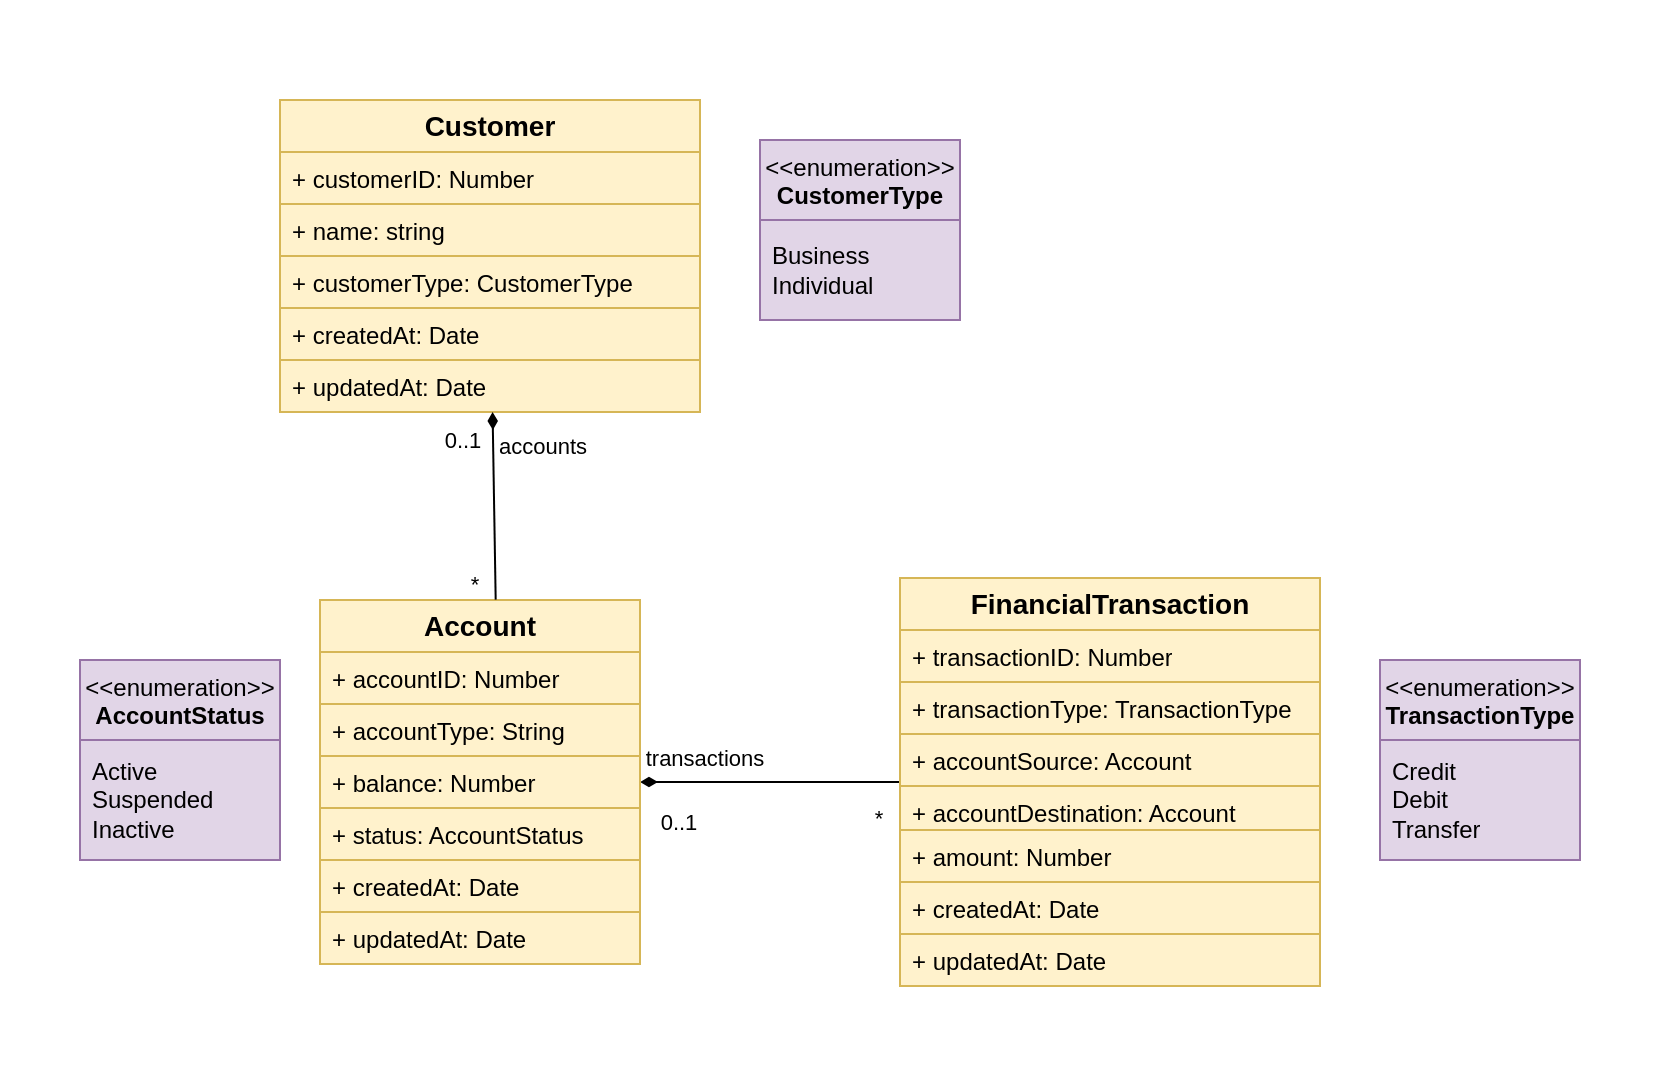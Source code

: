 <mxfile version="24.4.8" type="device">
  <diagram id="IxwTBBVQ0J26kDZkjqDD" name="custom-impl">
    <mxGraphModel dx="1163" dy="598" grid="1" gridSize="10" guides="1" tooltips="1" connect="1" arrows="1" fold="1" page="1" pageScale="1" pageWidth="1169" pageHeight="827" math="0" shadow="0">
      <root>
        <mxCell id="0" />
        <mxCell id="1" parent="0" />
        <mxCell id="fgsNIFmgVS2cKj3G5Hwi-38" value="" style="rounded=1;whiteSpace=wrap;html=1;fillColor=default;strokeColor=none;" parent="1" vertex="1">
          <mxGeometry x="10" y="10" width="830" height="540" as="geometry" />
        </mxCell>
        <mxCell id="fgsNIFmgVS2cKj3G5Hwi-4" value="Customer" style="swimlane;fontStyle=1;childLayout=stackLayout;horizontal=1;startSize=26;fillColor=#fff2cc;horizontalStack=0;resizeParent=1;resizeParentMax=0;resizeLast=0;collapsible=1;marginBottom=0;whiteSpace=wrap;html=1;strokeColor=#d6b656;fontSize=14;" parent="1" vertex="1">
          <mxGeometry x="150" y="60" width="210" height="156" as="geometry" />
        </mxCell>
        <mxCell id="fgsNIFmgVS2cKj3G5Hwi-5" value="+ customerID: Number" style="text;strokeColor=#d6b656;fillColor=#fff2cc;align=left;verticalAlign=top;spacingLeft=4;spacingRight=4;overflow=hidden;rotatable=0;points=[[0,0.5],[1,0.5]];portConstraint=eastwest;whiteSpace=wrap;html=1;" parent="fgsNIFmgVS2cKj3G5Hwi-4" vertex="1">
          <mxGeometry y="26" width="210" height="26" as="geometry" />
        </mxCell>
        <mxCell id="fgsNIFmgVS2cKj3G5Hwi-6" value="+ name: string" style="text;strokeColor=#d6b656;fillColor=#fff2cc;align=left;verticalAlign=top;spacingLeft=4;spacingRight=4;overflow=hidden;rotatable=0;points=[[0,0.5],[1,0.5]];portConstraint=eastwest;whiteSpace=wrap;html=1;" parent="fgsNIFmgVS2cKj3G5Hwi-4" vertex="1">
          <mxGeometry y="52" width="210" height="26" as="geometry" />
        </mxCell>
        <mxCell id="1JP31DHc4i8i_KxSjtHE-9" value="+ customerType: CustomerType" style="text;strokeColor=#d6b656;fillColor=#fff2cc;align=left;verticalAlign=top;spacingLeft=4;spacingRight=4;overflow=hidden;rotatable=0;points=[[0,0.5],[1,0.5]];portConstraint=eastwest;whiteSpace=wrap;html=1;" parent="fgsNIFmgVS2cKj3G5Hwi-4" vertex="1">
          <mxGeometry y="78" width="210" height="26" as="geometry" />
        </mxCell>
        <mxCell id="1JP31DHc4i8i_KxSjtHE-10" value="+ createdAt: Date" style="text;strokeColor=#d6b656;fillColor=#fff2cc;align=left;verticalAlign=top;spacingLeft=4;spacingRight=4;overflow=hidden;rotatable=0;points=[[0,0.5],[1,0.5]];portConstraint=eastwest;whiteSpace=wrap;html=1;" parent="fgsNIFmgVS2cKj3G5Hwi-4" vertex="1">
          <mxGeometry y="104" width="210" height="26" as="geometry" />
        </mxCell>
        <mxCell id="fgsNIFmgVS2cKj3G5Hwi-7" value="+ updatedAt: Date" style="text;strokeColor=#d6b656;fillColor=#fff2cc;align=left;verticalAlign=top;spacingLeft=4;spacingRight=4;overflow=hidden;rotatable=0;points=[[0,0.5],[1,0.5]];portConstraint=eastwest;whiteSpace=wrap;html=1;" parent="fgsNIFmgVS2cKj3G5Hwi-4" vertex="1">
          <mxGeometry y="130" width="210" height="26" as="geometry" />
        </mxCell>
        <mxCell id="fgsNIFmgVS2cKj3G5Hwi-23" style="edgeStyle=orthogonalEdgeStyle;rounded=0;orthogonalLoop=1;jettySize=auto;html=1;endArrow=none;endFill=0;startArrow=diamondThin;startFill=1;" parent="1" source="fgsNIFmgVS2cKj3G5Hwi-8" target="fgsNIFmgVS2cKj3G5Hwi-12" edge="1">
          <mxGeometry relative="1" as="geometry" />
        </mxCell>
        <mxCell id="fgsNIFmgVS2cKj3G5Hwi-30" value="0..1" style="edgeLabel;html=1;align=center;verticalAlign=middle;resizable=0;points=[];" parent="fgsNIFmgVS2cKj3G5Hwi-23" vertex="1" connectable="0">
          <mxGeometry x="-0.706" y="-1" relative="1" as="geometry">
            <mxPoint y="19" as="offset" />
          </mxGeometry>
        </mxCell>
        <mxCell id="fgsNIFmgVS2cKj3G5Hwi-31" value="*" style="edgeLabel;html=1;align=center;verticalAlign=middle;resizable=0;points=[];" parent="fgsNIFmgVS2cKj3G5Hwi-23" vertex="1" connectable="0">
          <mxGeometry x="0.778" y="1" relative="1" as="geometry">
            <mxPoint x="3" y="19" as="offset" />
          </mxGeometry>
        </mxCell>
        <mxCell id="fgsNIFmgVS2cKj3G5Hwi-33" value="transactions" style="edgeLabel;html=1;align=center;verticalAlign=middle;resizable=0;points=[];" parent="fgsNIFmgVS2cKj3G5Hwi-23" vertex="1" connectable="0">
          <mxGeometry x="-0.672" y="2" relative="1" as="geometry">
            <mxPoint x="10" y="-10" as="offset" />
          </mxGeometry>
        </mxCell>
        <mxCell id="fgsNIFmgVS2cKj3G5Hwi-8" value="Account" style="swimlane;fontStyle=1;childLayout=stackLayout;horizontal=1;startSize=26;fillColor=#fff2cc;horizontalStack=0;resizeParent=1;resizeParentMax=0;resizeLast=0;collapsible=1;marginBottom=0;whiteSpace=wrap;html=1;strokeColor=#d6b656;fontSize=14;" parent="1" vertex="1">
          <mxGeometry x="170" y="310" width="160" height="182" as="geometry" />
        </mxCell>
        <mxCell id="fgsNIFmgVS2cKj3G5Hwi-9" value="+ accountID: Number" style="text;strokeColor=#d6b656;fillColor=#fff2cc;align=left;verticalAlign=top;spacingLeft=4;spacingRight=4;overflow=hidden;rotatable=0;points=[[0,0.5],[1,0.5]];portConstraint=eastwest;whiteSpace=wrap;html=1;" parent="fgsNIFmgVS2cKj3G5Hwi-8" vertex="1">
          <mxGeometry y="26" width="160" height="26" as="geometry" />
        </mxCell>
        <mxCell id="fgsNIFmgVS2cKj3G5Hwi-10" value="+ accountType: String" style="text;strokeColor=#d6b656;fillColor=#fff2cc;align=left;verticalAlign=top;spacingLeft=4;spacingRight=4;overflow=hidden;rotatable=0;points=[[0,0.5],[1,0.5]];portConstraint=eastwest;whiteSpace=wrap;html=1;" parent="fgsNIFmgVS2cKj3G5Hwi-8" vertex="1">
          <mxGeometry y="52" width="160" height="26" as="geometry" />
        </mxCell>
        <mxCell id="fgsNIFmgVS2cKj3G5Hwi-34" value="+ balance: Number" style="text;strokeColor=#d6b656;fillColor=#fff2cc;align=left;verticalAlign=top;spacingLeft=4;spacingRight=4;overflow=hidden;rotatable=0;points=[[0,0.5],[1,0.5]];portConstraint=eastwest;whiteSpace=wrap;html=1;" parent="fgsNIFmgVS2cKj3G5Hwi-8" vertex="1">
          <mxGeometry y="78" width="160" height="26" as="geometry" />
        </mxCell>
        <mxCell id="fgsNIFmgVS2cKj3G5Hwi-11" value="+ status: AccountStatus" style="text;strokeColor=#d6b656;fillColor=#fff2cc;align=left;verticalAlign=top;spacingLeft=4;spacingRight=4;overflow=hidden;rotatable=0;points=[[0,0.5],[1,0.5]];portConstraint=eastwest;whiteSpace=wrap;html=1;" parent="fgsNIFmgVS2cKj3G5Hwi-8" vertex="1">
          <mxGeometry y="104" width="160" height="26" as="geometry" />
        </mxCell>
        <mxCell id="1JP31DHc4i8i_KxSjtHE-8" value="+ createdAt: Date" style="text;strokeColor=#d6b656;fillColor=#fff2cc;align=left;verticalAlign=top;spacingLeft=4;spacingRight=4;overflow=hidden;rotatable=0;points=[[0,0.5],[1,0.5]];portConstraint=eastwest;whiteSpace=wrap;html=1;" parent="fgsNIFmgVS2cKj3G5Hwi-8" vertex="1">
          <mxGeometry y="130" width="160" height="26" as="geometry" />
        </mxCell>
        <mxCell id="1JP31DHc4i8i_KxSjtHE-1" value="+ updatedAt: Date" style="text;strokeColor=#d6b656;fillColor=#fff2cc;align=left;verticalAlign=top;spacingLeft=4;spacingRight=4;overflow=hidden;rotatable=0;points=[[0,0.5],[1,0.5]];portConstraint=eastwest;whiteSpace=wrap;html=1;" parent="fgsNIFmgVS2cKj3G5Hwi-8" vertex="1">
          <mxGeometry y="156" width="160" height="26" as="geometry" />
        </mxCell>
        <mxCell id="fgsNIFmgVS2cKj3G5Hwi-12" value="FinancialTransaction" style="swimlane;fontStyle=1;childLayout=stackLayout;horizontal=1;startSize=26;fillColor=#fff2cc;horizontalStack=0;resizeParent=1;resizeParentMax=0;resizeLast=0;collapsible=1;marginBottom=0;whiteSpace=wrap;html=1;strokeColor=#d6b656;fontSize=14;" parent="1" vertex="1">
          <mxGeometry x="460" y="299" width="210" height="204" as="geometry" />
        </mxCell>
        <mxCell id="fgsNIFmgVS2cKj3G5Hwi-13" value="+ transactionID: Number" style="text;strokeColor=#d6b656;fillColor=#fff2cc;align=left;verticalAlign=top;spacingLeft=4;spacingRight=4;overflow=hidden;rotatable=0;points=[[0,0.5],[1,0.5]];portConstraint=eastwest;whiteSpace=wrap;html=1;" parent="fgsNIFmgVS2cKj3G5Hwi-12" vertex="1">
          <mxGeometry y="26" width="210" height="26" as="geometry" />
        </mxCell>
        <mxCell id="fgsNIFmgVS2cKj3G5Hwi-14" value="+ transactionType: TransactionType" style="text;strokeColor=#d6b656;fillColor=#fff2cc;align=left;verticalAlign=top;spacingLeft=4;spacingRight=4;overflow=hidden;rotatable=0;points=[[0,0.5],[1,0.5]];portConstraint=eastwest;whiteSpace=wrap;html=1;" parent="fgsNIFmgVS2cKj3G5Hwi-12" vertex="1">
          <mxGeometry y="52" width="210" height="26" as="geometry" />
        </mxCell>
        <mxCell id="fgsNIFmgVS2cKj3G5Hwi-19" value="+ accountSource: Account" style="text;strokeColor=#d6b656;fillColor=#fff2cc;align=left;verticalAlign=top;spacingLeft=4;spacingRight=4;overflow=hidden;rotatable=0;points=[[0,0.5],[1,0.5]];portConstraint=eastwest;whiteSpace=wrap;html=1;" parent="fgsNIFmgVS2cKj3G5Hwi-12" vertex="1">
          <mxGeometry y="78" width="210" height="26" as="geometry" />
        </mxCell>
        <mxCell id="fgsNIFmgVS2cKj3G5Hwi-18" value="+ accountDestination: Account" style="text;strokeColor=#d6b656;fillColor=#fff2cc;align=left;verticalAlign=top;spacingLeft=4;spacingRight=4;overflow=hidden;rotatable=0;points=[[0,0.5],[1,0.5]];portConstraint=eastwest;whiteSpace=wrap;html=1;" parent="fgsNIFmgVS2cKj3G5Hwi-12" vertex="1">
          <mxGeometry y="104" width="210" height="22" as="geometry" />
        </mxCell>
        <mxCell id="1JP31DHc4i8i_KxSjtHE-11" value="+ amount: Number" style="text;strokeColor=#d6b656;fillColor=#fff2cc;align=left;verticalAlign=top;spacingLeft=4;spacingRight=4;overflow=hidden;rotatable=0;points=[[0,0.5],[1,0.5]];portConstraint=eastwest;whiteSpace=wrap;html=1;" parent="fgsNIFmgVS2cKj3G5Hwi-12" vertex="1">
          <mxGeometry y="126" width="210" height="26" as="geometry" />
        </mxCell>
        <mxCell id="1JP31DHc4i8i_KxSjtHE-12" value="+ createdAt: Date" style="text;strokeColor=#d6b656;fillColor=#fff2cc;align=left;verticalAlign=top;spacingLeft=4;spacingRight=4;overflow=hidden;rotatable=0;points=[[0,0.5],[1,0.5]];portConstraint=eastwest;whiteSpace=wrap;html=1;" parent="fgsNIFmgVS2cKj3G5Hwi-12" vertex="1">
          <mxGeometry y="152" width="210" height="26" as="geometry" />
        </mxCell>
        <mxCell id="fgsNIFmgVS2cKj3G5Hwi-15" value="+ updatedAt: Date" style="text;strokeColor=#d6b656;fillColor=#fff2cc;align=left;verticalAlign=top;spacingLeft=4;spacingRight=4;overflow=hidden;rotatable=0;points=[[0,0.5],[1,0.5]];portConstraint=eastwest;whiteSpace=wrap;html=1;" parent="fgsNIFmgVS2cKj3G5Hwi-12" vertex="1">
          <mxGeometry y="178" width="210" height="26" as="geometry" />
        </mxCell>
        <mxCell id="fgsNIFmgVS2cKj3G5Hwi-16" value="&amp;lt;&amp;lt;enumeration&amp;gt;&amp;gt;&lt;br&gt;&lt;b&gt;TransactionType&lt;/b&gt;" style="swimlane;fontStyle=0;align=center;verticalAlign=top;childLayout=stackLayout;horizontal=1;startSize=40;horizontalStack=0;resizeParent=1;resizeParentMax=0;resizeLast=0;collapsible=0;marginBottom=0;html=1;whiteSpace=wrap;fillColor=#e1d5e7;strokeColor=#9673a6;" parent="1" vertex="1">
          <mxGeometry x="700" y="340" width="100" height="100" as="geometry" />
        </mxCell>
        <mxCell id="fgsNIFmgVS2cKj3G5Hwi-26" value="Credit&lt;br&gt;Debit&lt;div&gt;Transfer&lt;/div&gt;" style="text;html=1;strokeColor=#9673a6;fillColor=#e1d5e7;align=left;verticalAlign=middle;spacingLeft=4;spacingRight=4;overflow=hidden;rotatable=0;points=[[0,0.5],[1,0.5]];portConstraint=eastwest;whiteSpace=wrap;" parent="fgsNIFmgVS2cKj3G5Hwi-16" vertex="1">
          <mxGeometry y="40" width="100" height="60" as="geometry" />
        </mxCell>
        <mxCell id="fgsNIFmgVS2cKj3G5Hwi-20" value="&amp;lt;&amp;lt;enumeration&amp;gt;&amp;gt;&lt;br&gt;&lt;b&gt;CustomerType&lt;/b&gt;" style="swimlane;fontStyle=0;align=center;verticalAlign=top;childLayout=stackLayout;horizontal=1;startSize=40;horizontalStack=0;resizeParent=1;resizeParentMax=0;resizeLast=0;collapsible=0;marginBottom=0;html=1;whiteSpace=wrap;fillColor=#e1d5e7;strokeColor=#9673a6;" parent="1" vertex="1">
          <mxGeometry x="390" y="80" width="100" height="90" as="geometry" />
        </mxCell>
        <mxCell id="fgsNIFmgVS2cKj3G5Hwi-27" value="Business&lt;br&gt;Individual" style="text;html=1;strokeColor=#9673a6;fillColor=#e1d5e7;align=left;verticalAlign=middle;spacingLeft=4;spacingRight=4;overflow=hidden;rotatable=0;points=[[0,0.5],[1,0.5]];portConstraint=eastwest;whiteSpace=wrap;" parent="fgsNIFmgVS2cKj3G5Hwi-20" vertex="1">
          <mxGeometry y="40" width="100" height="50" as="geometry" />
        </mxCell>
        <mxCell id="fgsNIFmgVS2cKj3G5Hwi-22" style="rounded=0;orthogonalLoop=1;jettySize=auto;html=1;entryX=0.549;entryY=-0.001;entryDx=0;entryDy=0;entryPerimeter=0;endArrow=none;endFill=0;startArrow=diamondThin;startFill=1;" parent="1" source="fgsNIFmgVS2cKj3G5Hwi-4" target="fgsNIFmgVS2cKj3G5Hwi-8" edge="1">
          <mxGeometry relative="1" as="geometry" />
        </mxCell>
        <mxCell id="fgsNIFmgVS2cKj3G5Hwi-28" value="0..1" style="edgeLabel;html=1;align=center;verticalAlign=middle;resizable=0;points=[];" parent="fgsNIFmgVS2cKj3G5Hwi-22" vertex="1" connectable="0">
          <mxGeometry x="-0.702" y="-1" relative="1" as="geometry">
            <mxPoint x="-15" as="offset" />
          </mxGeometry>
        </mxCell>
        <mxCell id="fgsNIFmgVS2cKj3G5Hwi-29" value="*" style="edgeLabel;html=1;align=center;verticalAlign=middle;resizable=0;points=[];" parent="fgsNIFmgVS2cKj3G5Hwi-22" vertex="1" connectable="0">
          <mxGeometry x="0.695" relative="1" as="geometry">
            <mxPoint x="-11" y="6" as="offset" />
          </mxGeometry>
        </mxCell>
        <mxCell id="fgsNIFmgVS2cKj3G5Hwi-32" value="accounts" style="edgeLabel;html=1;align=center;verticalAlign=middle;resizable=0;points=[];" parent="fgsNIFmgVS2cKj3G5Hwi-22" vertex="1" connectable="0">
          <mxGeometry x="-0.646" y="-1" relative="1" as="geometry">
            <mxPoint x="25" as="offset" />
          </mxGeometry>
        </mxCell>
        <mxCell id="fgsNIFmgVS2cKj3G5Hwi-35" value="&amp;lt;&amp;lt;enumeration&amp;gt;&amp;gt;&lt;br&gt;&lt;b&gt;AccountStatus&lt;/b&gt;" style="swimlane;fontStyle=0;align=center;verticalAlign=top;childLayout=stackLayout;horizontal=1;startSize=40;horizontalStack=0;resizeParent=1;resizeParentMax=0;resizeLast=0;collapsible=0;marginBottom=0;html=1;whiteSpace=wrap;fillColor=#e1d5e7;strokeColor=#9673a6;" parent="1" vertex="1">
          <mxGeometry x="50" y="340" width="100" height="100" as="geometry" />
        </mxCell>
        <mxCell id="fgsNIFmgVS2cKj3G5Hwi-36" value="Active&lt;br&gt;Suspended&lt;br&gt;Inactive" style="text;html=1;strokeColor=#9673a6;fillColor=#e1d5e7;align=left;verticalAlign=middle;spacingLeft=4;spacingRight=4;overflow=hidden;rotatable=0;points=[[0,0.5],[1,0.5]];portConstraint=eastwest;whiteSpace=wrap;" parent="fgsNIFmgVS2cKj3G5Hwi-35" vertex="1">
          <mxGeometry y="40" width="100" height="60" as="geometry" />
        </mxCell>
      </root>
    </mxGraphModel>
  </diagram>
</mxfile>
